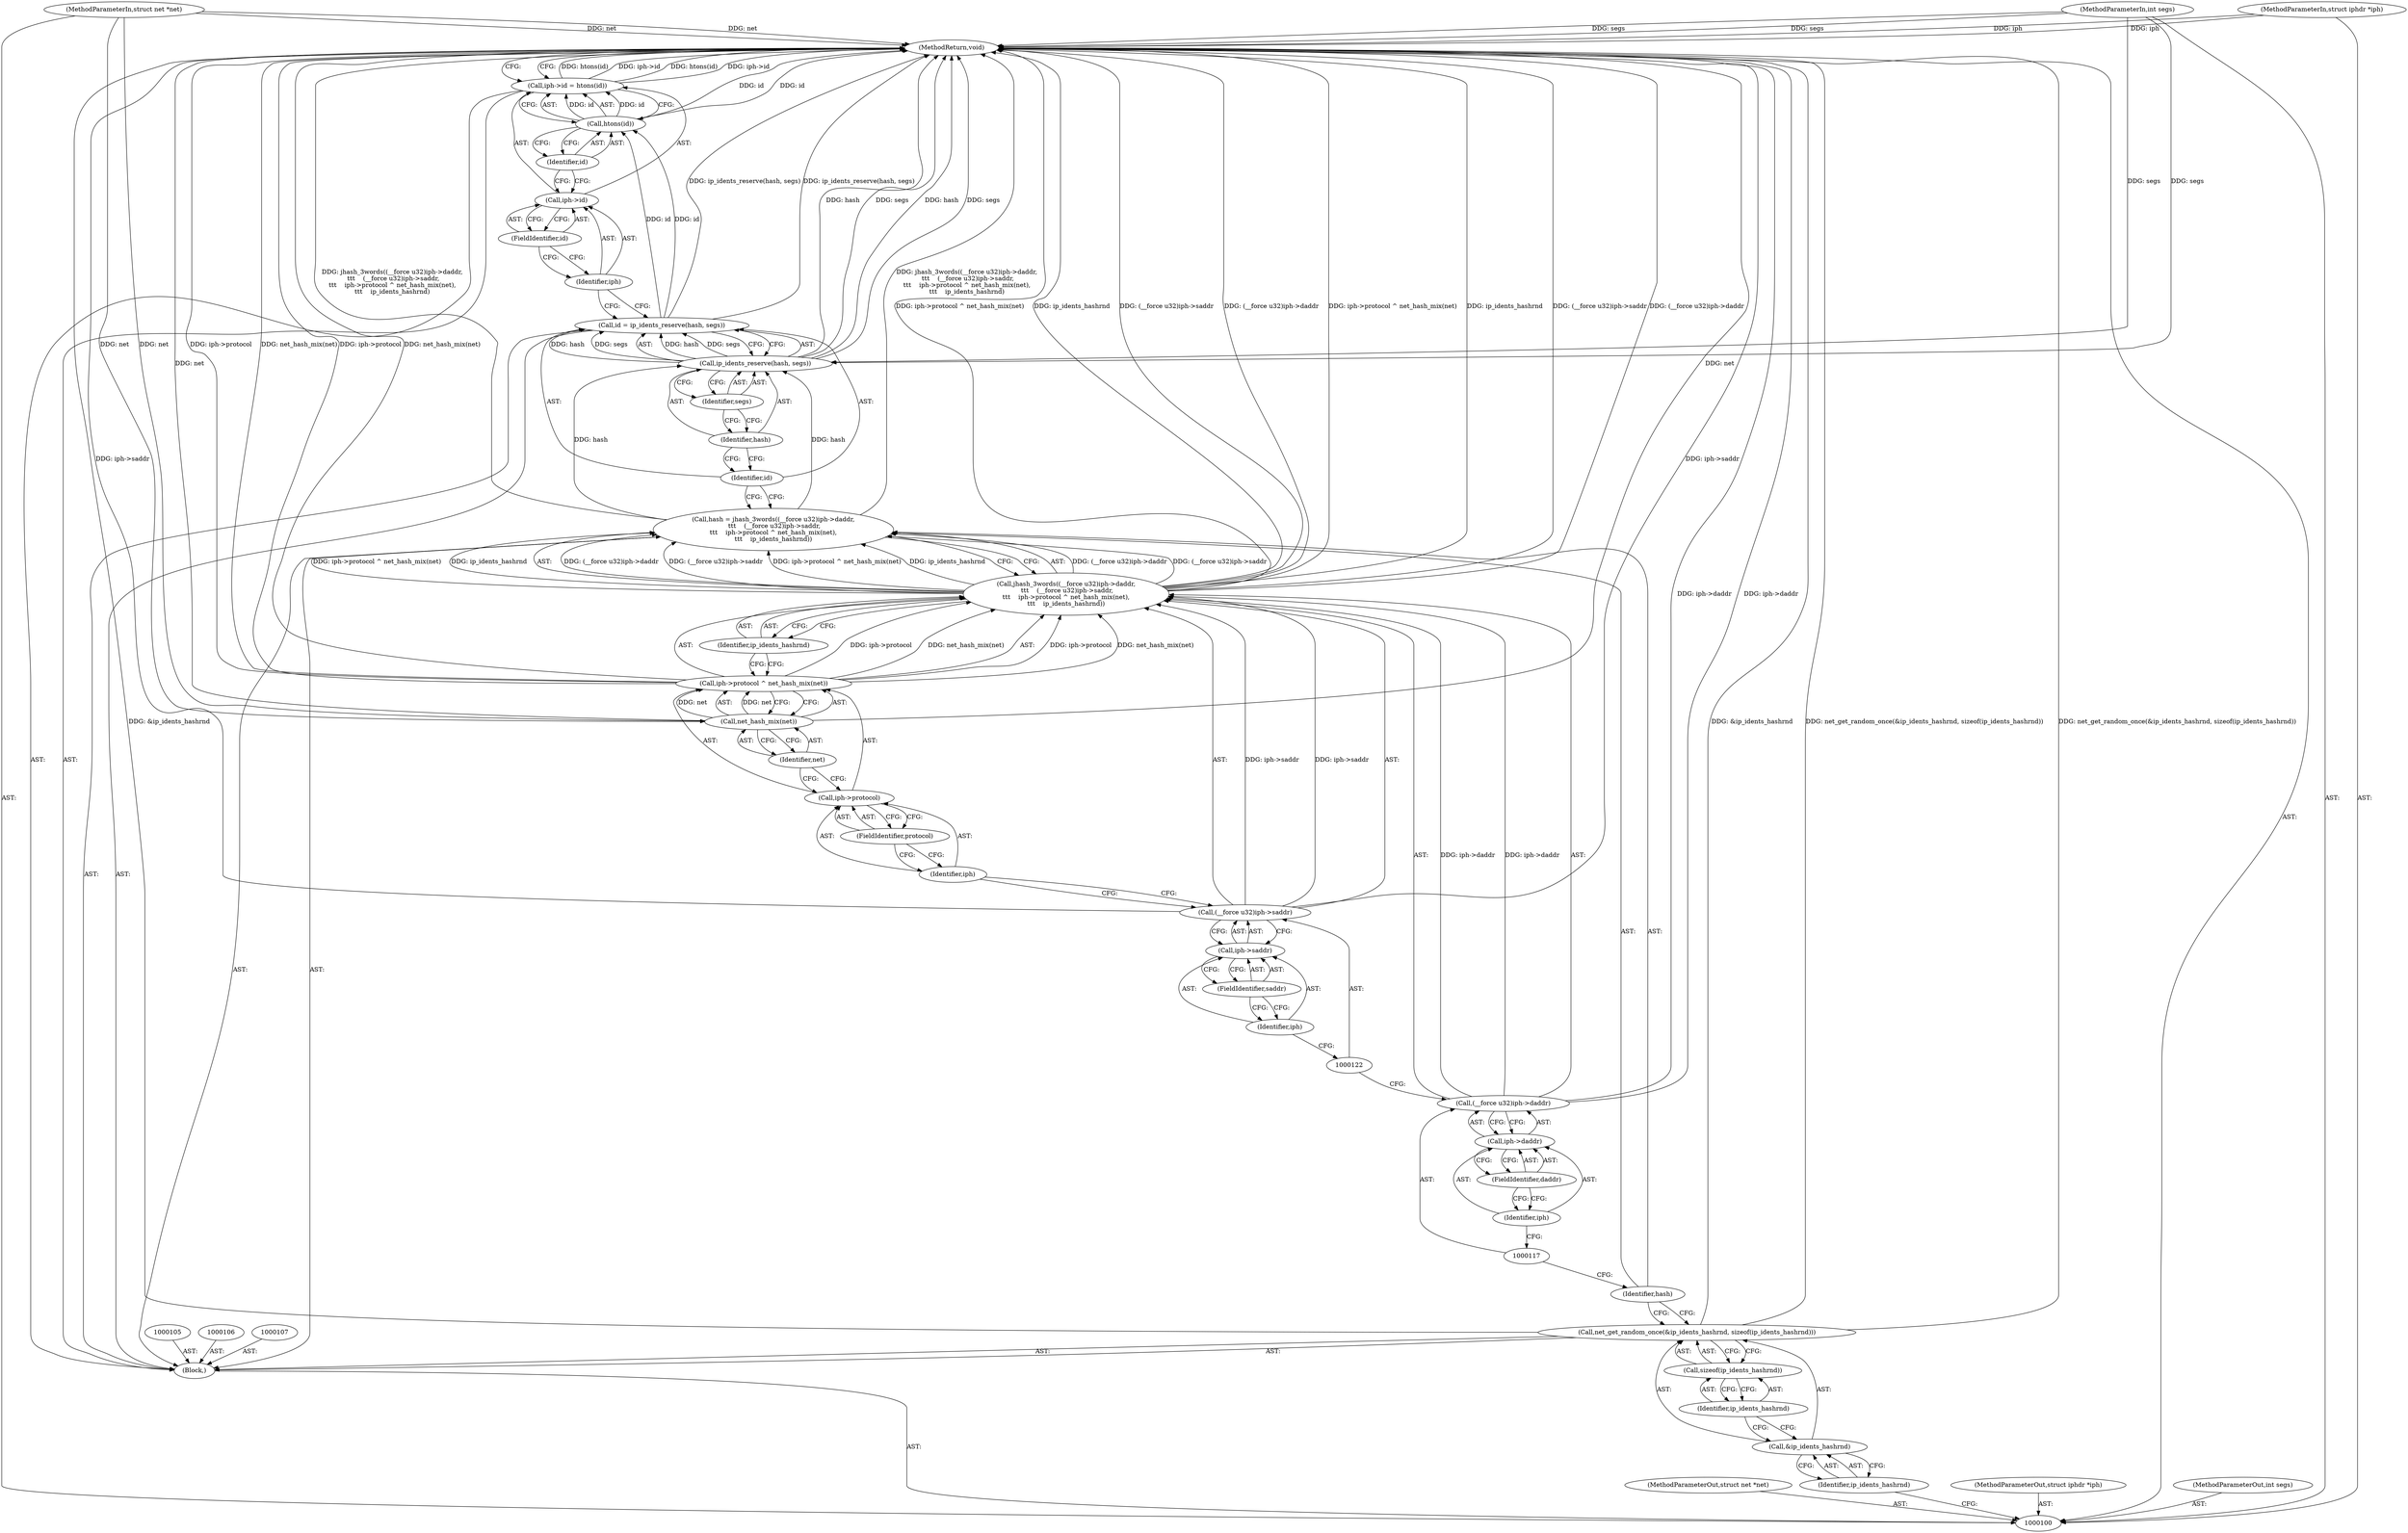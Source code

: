 digraph "1_linux_df453700e8d81b1bdafdf684365ee2b9431fb702" {
"1000144" [label="(MethodReturn,void)"];
"1000101" [label="(MethodParameterIn,struct net *net)"];
"1000206" [label="(MethodParameterOut,struct net *net)"];
"1000102" [label="(MethodParameterIn,struct iphdr *iph)"];
"1000207" [label="(MethodParameterOut,struct iphdr *iph)"];
"1000103" [label="(MethodParameterIn,int segs)"];
"1000208" [label="(MethodParameterOut,int segs)"];
"1000129" [label="(FieldIdentifier,protocol)"];
"1000130" [label="(Call,net_hash_mix(net))"];
"1000131" [label="(Identifier,net)"];
"1000126" [label="(Call,iph->protocol ^ net_hash_mix(net))"];
"1000127" [label="(Call,iph->protocol)"];
"1000128" [label="(Identifier,iph)"];
"1000132" [label="(Identifier,ip_idents_hashrnd)"];
"1000133" [label="(Call,id = ip_idents_reserve(hash, segs))"];
"1000134" [label="(Identifier,id)"];
"1000136" [label="(Identifier,hash)"];
"1000137" [label="(Identifier,segs)"];
"1000135" [label="(Call,ip_idents_reserve(hash, segs))"];
"1000142" [label="(Call,htons(id))"];
"1000143" [label="(Identifier,id)"];
"1000138" [label="(Call,iph->id = htons(id))"];
"1000139" [label="(Call,iph->id)"];
"1000140" [label="(Identifier,iph)"];
"1000141" [label="(FieldIdentifier,id)"];
"1000104" [label="(Block,)"];
"1000108" [label="(Call,net_get_random_once(&ip_idents_hashrnd, sizeof(ip_idents_hashrnd)))"];
"1000109" [label="(Call,&ip_idents_hashrnd)"];
"1000110" [label="(Identifier,ip_idents_hashrnd)"];
"1000111" [label="(Call,sizeof(ip_idents_hashrnd))"];
"1000112" [label="(Identifier,ip_idents_hashrnd)"];
"1000113" [label="(Call,hash = jhash_3words((__force u32)iph->daddr,\n \t\t\t    (__force u32)iph->saddr,\n\t\t\t    iph->protocol ^ net_hash_mix(net),\n\t\t\t    ip_idents_hashrnd))"];
"1000114" [label="(Identifier,hash)"];
"1000116" [label="(Call,(__force u32)iph->daddr)"];
"1000118" [label="(Call,iph->daddr)"];
"1000119" [label="(Identifier,iph)"];
"1000120" [label="(FieldIdentifier,daddr)"];
"1000115" [label="(Call,jhash_3words((__force u32)iph->daddr,\n \t\t\t    (__force u32)iph->saddr,\n\t\t\t    iph->protocol ^ net_hash_mix(net),\n\t\t\t    ip_idents_hashrnd))"];
"1000123" [label="(Call,iph->saddr)"];
"1000124" [label="(Identifier,iph)"];
"1000125" [label="(FieldIdentifier,saddr)"];
"1000121" [label="(Call,(__force u32)iph->saddr)"];
"1000144" -> "1000100"  [label="AST: "];
"1000144" -> "1000138"  [label="CFG: "];
"1000138" -> "1000144"  [label="DDG: htons(id)"];
"1000138" -> "1000144"  [label="DDG: iph->id"];
"1000108" -> "1000144"  [label="DDG: net_get_random_once(&ip_idents_hashrnd, sizeof(ip_idents_hashrnd))"];
"1000108" -> "1000144"  [label="DDG: &ip_idents_hashrnd"];
"1000103" -> "1000144"  [label="DDG: segs"];
"1000126" -> "1000144"  [label="DDG: iph->protocol"];
"1000126" -> "1000144"  [label="DDG: net_hash_mix(net)"];
"1000116" -> "1000144"  [label="DDG: iph->daddr"];
"1000130" -> "1000144"  [label="DDG: net"];
"1000115" -> "1000144"  [label="DDG: iph->protocol ^ net_hash_mix(net)"];
"1000115" -> "1000144"  [label="DDG: ip_idents_hashrnd"];
"1000115" -> "1000144"  [label="DDG: (__force u32)iph->saddr"];
"1000115" -> "1000144"  [label="DDG: (__force u32)iph->daddr"];
"1000121" -> "1000144"  [label="DDG: iph->saddr"];
"1000113" -> "1000144"  [label="DDG: jhash_3words((__force u32)iph->daddr,\n \t\t\t    (__force u32)iph->saddr,\n\t\t\t    iph->protocol ^ net_hash_mix(net),\n\t\t\t    ip_idents_hashrnd)"];
"1000102" -> "1000144"  [label="DDG: iph"];
"1000133" -> "1000144"  [label="DDG: ip_idents_reserve(hash, segs)"];
"1000101" -> "1000144"  [label="DDG: net"];
"1000142" -> "1000144"  [label="DDG: id"];
"1000135" -> "1000144"  [label="DDG: hash"];
"1000135" -> "1000144"  [label="DDG: segs"];
"1000101" -> "1000100"  [label="AST: "];
"1000101" -> "1000144"  [label="DDG: net"];
"1000101" -> "1000130"  [label="DDG: net"];
"1000206" -> "1000100"  [label="AST: "];
"1000102" -> "1000100"  [label="AST: "];
"1000102" -> "1000144"  [label="DDG: iph"];
"1000207" -> "1000100"  [label="AST: "];
"1000103" -> "1000100"  [label="AST: "];
"1000103" -> "1000144"  [label="DDG: segs"];
"1000103" -> "1000135"  [label="DDG: segs"];
"1000208" -> "1000100"  [label="AST: "];
"1000129" -> "1000127"  [label="AST: "];
"1000129" -> "1000128"  [label="CFG: "];
"1000127" -> "1000129"  [label="CFG: "];
"1000130" -> "1000126"  [label="AST: "];
"1000130" -> "1000131"  [label="CFG: "];
"1000131" -> "1000130"  [label="AST: "];
"1000126" -> "1000130"  [label="CFG: "];
"1000130" -> "1000144"  [label="DDG: net"];
"1000130" -> "1000126"  [label="DDG: net"];
"1000101" -> "1000130"  [label="DDG: net"];
"1000131" -> "1000130"  [label="AST: "];
"1000131" -> "1000127"  [label="CFG: "];
"1000130" -> "1000131"  [label="CFG: "];
"1000126" -> "1000115"  [label="AST: "];
"1000126" -> "1000130"  [label="CFG: "];
"1000127" -> "1000126"  [label="AST: "];
"1000130" -> "1000126"  [label="AST: "];
"1000132" -> "1000126"  [label="CFG: "];
"1000126" -> "1000144"  [label="DDG: iph->protocol"];
"1000126" -> "1000144"  [label="DDG: net_hash_mix(net)"];
"1000126" -> "1000115"  [label="DDG: iph->protocol"];
"1000126" -> "1000115"  [label="DDG: net_hash_mix(net)"];
"1000130" -> "1000126"  [label="DDG: net"];
"1000127" -> "1000126"  [label="AST: "];
"1000127" -> "1000129"  [label="CFG: "];
"1000128" -> "1000127"  [label="AST: "];
"1000129" -> "1000127"  [label="AST: "];
"1000131" -> "1000127"  [label="CFG: "];
"1000128" -> "1000127"  [label="AST: "];
"1000128" -> "1000121"  [label="CFG: "];
"1000129" -> "1000128"  [label="CFG: "];
"1000132" -> "1000115"  [label="AST: "];
"1000132" -> "1000126"  [label="CFG: "];
"1000115" -> "1000132"  [label="CFG: "];
"1000133" -> "1000104"  [label="AST: "];
"1000133" -> "1000135"  [label="CFG: "];
"1000134" -> "1000133"  [label="AST: "];
"1000135" -> "1000133"  [label="AST: "];
"1000140" -> "1000133"  [label="CFG: "];
"1000133" -> "1000144"  [label="DDG: ip_idents_reserve(hash, segs)"];
"1000135" -> "1000133"  [label="DDG: hash"];
"1000135" -> "1000133"  [label="DDG: segs"];
"1000133" -> "1000142"  [label="DDG: id"];
"1000134" -> "1000133"  [label="AST: "];
"1000134" -> "1000113"  [label="CFG: "];
"1000136" -> "1000134"  [label="CFG: "];
"1000136" -> "1000135"  [label="AST: "];
"1000136" -> "1000134"  [label="CFG: "];
"1000137" -> "1000136"  [label="CFG: "];
"1000137" -> "1000135"  [label="AST: "];
"1000137" -> "1000136"  [label="CFG: "];
"1000135" -> "1000137"  [label="CFG: "];
"1000135" -> "1000133"  [label="AST: "];
"1000135" -> "1000137"  [label="CFG: "];
"1000136" -> "1000135"  [label="AST: "];
"1000137" -> "1000135"  [label="AST: "];
"1000133" -> "1000135"  [label="CFG: "];
"1000135" -> "1000144"  [label="DDG: hash"];
"1000135" -> "1000144"  [label="DDG: segs"];
"1000135" -> "1000133"  [label="DDG: hash"];
"1000135" -> "1000133"  [label="DDG: segs"];
"1000113" -> "1000135"  [label="DDG: hash"];
"1000103" -> "1000135"  [label="DDG: segs"];
"1000142" -> "1000138"  [label="AST: "];
"1000142" -> "1000143"  [label="CFG: "];
"1000143" -> "1000142"  [label="AST: "];
"1000138" -> "1000142"  [label="CFG: "];
"1000142" -> "1000144"  [label="DDG: id"];
"1000142" -> "1000138"  [label="DDG: id"];
"1000133" -> "1000142"  [label="DDG: id"];
"1000143" -> "1000142"  [label="AST: "];
"1000143" -> "1000139"  [label="CFG: "];
"1000142" -> "1000143"  [label="CFG: "];
"1000138" -> "1000104"  [label="AST: "];
"1000138" -> "1000142"  [label="CFG: "];
"1000139" -> "1000138"  [label="AST: "];
"1000142" -> "1000138"  [label="AST: "];
"1000144" -> "1000138"  [label="CFG: "];
"1000138" -> "1000144"  [label="DDG: htons(id)"];
"1000138" -> "1000144"  [label="DDG: iph->id"];
"1000142" -> "1000138"  [label="DDG: id"];
"1000139" -> "1000138"  [label="AST: "];
"1000139" -> "1000141"  [label="CFG: "];
"1000140" -> "1000139"  [label="AST: "];
"1000141" -> "1000139"  [label="AST: "];
"1000143" -> "1000139"  [label="CFG: "];
"1000140" -> "1000139"  [label="AST: "];
"1000140" -> "1000133"  [label="CFG: "];
"1000141" -> "1000140"  [label="CFG: "];
"1000141" -> "1000139"  [label="AST: "];
"1000141" -> "1000140"  [label="CFG: "];
"1000139" -> "1000141"  [label="CFG: "];
"1000104" -> "1000100"  [label="AST: "];
"1000105" -> "1000104"  [label="AST: "];
"1000106" -> "1000104"  [label="AST: "];
"1000107" -> "1000104"  [label="AST: "];
"1000108" -> "1000104"  [label="AST: "];
"1000113" -> "1000104"  [label="AST: "];
"1000133" -> "1000104"  [label="AST: "];
"1000138" -> "1000104"  [label="AST: "];
"1000108" -> "1000104"  [label="AST: "];
"1000108" -> "1000111"  [label="CFG: "];
"1000109" -> "1000108"  [label="AST: "];
"1000111" -> "1000108"  [label="AST: "];
"1000114" -> "1000108"  [label="CFG: "];
"1000108" -> "1000144"  [label="DDG: net_get_random_once(&ip_idents_hashrnd, sizeof(ip_idents_hashrnd))"];
"1000108" -> "1000144"  [label="DDG: &ip_idents_hashrnd"];
"1000109" -> "1000108"  [label="AST: "];
"1000109" -> "1000110"  [label="CFG: "];
"1000110" -> "1000109"  [label="AST: "];
"1000112" -> "1000109"  [label="CFG: "];
"1000110" -> "1000109"  [label="AST: "];
"1000110" -> "1000100"  [label="CFG: "];
"1000109" -> "1000110"  [label="CFG: "];
"1000111" -> "1000108"  [label="AST: "];
"1000111" -> "1000112"  [label="CFG: "];
"1000112" -> "1000111"  [label="AST: "];
"1000108" -> "1000111"  [label="CFG: "];
"1000112" -> "1000111"  [label="AST: "];
"1000112" -> "1000109"  [label="CFG: "];
"1000111" -> "1000112"  [label="CFG: "];
"1000113" -> "1000104"  [label="AST: "];
"1000113" -> "1000115"  [label="CFG: "];
"1000114" -> "1000113"  [label="AST: "];
"1000115" -> "1000113"  [label="AST: "];
"1000134" -> "1000113"  [label="CFG: "];
"1000113" -> "1000144"  [label="DDG: jhash_3words((__force u32)iph->daddr,\n \t\t\t    (__force u32)iph->saddr,\n\t\t\t    iph->protocol ^ net_hash_mix(net),\n\t\t\t    ip_idents_hashrnd)"];
"1000115" -> "1000113"  [label="DDG: (__force u32)iph->daddr"];
"1000115" -> "1000113"  [label="DDG: (__force u32)iph->saddr"];
"1000115" -> "1000113"  [label="DDG: iph->protocol ^ net_hash_mix(net)"];
"1000115" -> "1000113"  [label="DDG: ip_idents_hashrnd"];
"1000113" -> "1000135"  [label="DDG: hash"];
"1000114" -> "1000113"  [label="AST: "];
"1000114" -> "1000108"  [label="CFG: "];
"1000117" -> "1000114"  [label="CFG: "];
"1000116" -> "1000115"  [label="AST: "];
"1000116" -> "1000118"  [label="CFG: "];
"1000117" -> "1000116"  [label="AST: "];
"1000118" -> "1000116"  [label="AST: "];
"1000122" -> "1000116"  [label="CFG: "];
"1000116" -> "1000144"  [label="DDG: iph->daddr"];
"1000116" -> "1000115"  [label="DDG: iph->daddr"];
"1000118" -> "1000116"  [label="AST: "];
"1000118" -> "1000120"  [label="CFG: "];
"1000119" -> "1000118"  [label="AST: "];
"1000120" -> "1000118"  [label="AST: "];
"1000116" -> "1000118"  [label="CFG: "];
"1000119" -> "1000118"  [label="AST: "];
"1000119" -> "1000117"  [label="CFG: "];
"1000120" -> "1000119"  [label="CFG: "];
"1000120" -> "1000118"  [label="AST: "];
"1000120" -> "1000119"  [label="CFG: "];
"1000118" -> "1000120"  [label="CFG: "];
"1000115" -> "1000113"  [label="AST: "];
"1000115" -> "1000132"  [label="CFG: "];
"1000116" -> "1000115"  [label="AST: "];
"1000121" -> "1000115"  [label="AST: "];
"1000126" -> "1000115"  [label="AST: "];
"1000132" -> "1000115"  [label="AST: "];
"1000113" -> "1000115"  [label="CFG: "];
"1000115" -> "1000144"  [label="DDG: iph->protocol ^ net_hash_mix(net)"];
"1000115" -> "1000144"  [label="DDG: ip_idents_hashrnd"];
"1000115" -> "1000144"  [label="DDG: (__force u32)iph->saddr"];
"1000115" -> "1000144"  [label="DDG: (__force u32)iph->daddr"];
"1000115" -> "1000113"  [label="DDG: (__force u32)iph->daddr"];
"1000115" -> "1000113"  [label="DDG: (__force u32)iph->saddr"];
"1000115" -> "1000113"  [label="DDG: iph->protocol ^ net_hash_mix(net)"];
"1000115" -> "1000113"  [label="DDG: ip_idents_hashrnd"];
"1000116" -> "1000115"  [label="DDG: iph->daddr"];
"1000121" -> "1000115"  [label="DDG: iph->saddr"];
"1000126" -> "1000115"  [label="DDG: iph->protocol"];
"1000126" -> "1000115"  [label="DDG: net_hash_mix(net)"];
"1000123" -> "1000121"  [label="AST: "];
"1000123" -> "1000125"  [label="CFG: "];
"1000124" -> "1000123"  [label="AST: "];
"1000125" -> "1000123"  [label="AST: "];
"1000121" -> "1000123"  [label="CFG: "];
"1000124" -> "1000123"  [label="AST: "];
"1000124" -> "1000122"  [label="CFG: "];
"1000125" -> "1000124"  [label="CFG: "];
"1000125" -> "1000123"  [label="AST: "];
"1000125" -> "1000124"  [label="CFG: "];
"1000123" -> "1000125"  [label="CFG: "];
"1000121" -> "1000115"  [label="AST: "];
"1000121" -> "1000123"  [label="CFG: "];
"1000122" -> "1000121"  [label="AST: "];
"1000123" -> "1000121"  [label="AST: "];
"1000128" -> "1000121"  [label="CFG: "];
"1000121" -> "1000144"  [label="DDG: iph->saddr"];
"1000121" -> "1000115"  [label="DDG: iph->saddr"];
}
